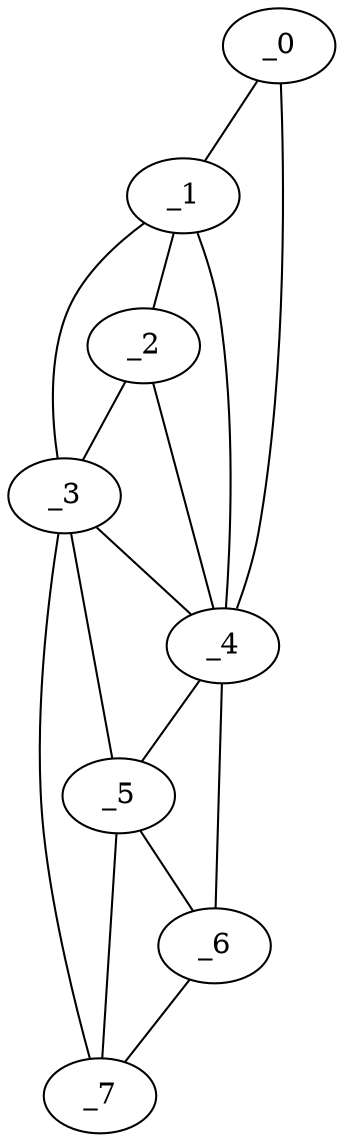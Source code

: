 graph "obj36__225.gxl" {
	_0	 [x=24,
		y=64];
	_1	 [x=30,
		y=66];
	_0 -- _1	 [valence=1];
	_4	 [x=60,
		y=23];
	_0 -- _4	 [valence=1];
	_2	 [x=39,
		y=67];
	_1 -- _2	 [valence=2];
	_3	 [x=43,
		y=68];
	_1 -- _3	 [valence=1];
	_1 -- _4	 [valence=1];
	_2 -- _3	 [valence=1];
	_2 -- _4	 [valence=2];
	_3 -- _4	 [valence=2];
	_5	 [x=64,
		y=26];
	_3 -- _5	 [valence=1];
	_7	 [x=69,
		y=24];
	_3 -- _7	 [valence=1];
	_4 -- _5	 [valence=2];
	_6	 [x=68,
		y=20];
	_4 -- _6	 [valence=1];
	_5 -- _6	 [valence=2];
	_5 -- _7	 [valence=1];
	_6 -- _7	 [valence=1];
}
